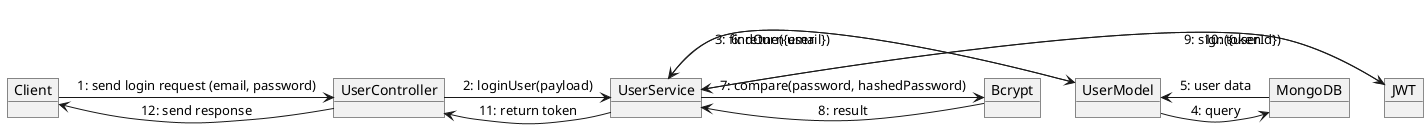 @startuml
object Client
object UserController
object UserService
object UserModel
object MongoDB
object Bcrypt
object JWT

Client -> UserController : 1: send login request (email, password)
UserController -> UserService : 2: loginUser(payload)
UserService -> UserModel : 3: findOne({email})
UserModel -> MongoDB : 4: query
MongoDB --> UserModel : 5: user data
UserModel --> UserService : 6: return user
UserService -> Bcrypt : 7: compare(password, hashedPassword)
Bcrypt --> UserService : 8: result
UserService -> JWT : 9: sign({userId})
JWT --> UserService : 10: token
UserService --> UserController : 11: return token
UserController --> Client : 12: send response
@enduml
